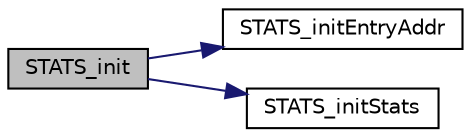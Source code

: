 digraph "STATS_init"
{
 // LATEX_PDF_SIZE
  edge [fontname="Helvetica",fontsize="10",labelfontname="Helvetica",labelfontsize="10"];
  node [fontname="Helvetica",fontsize="10",shape=record];
  rankdir="LR";
  Node1 [label="STATS_init",height=0.2,width=0.4,color="black", fillcolor="grey75", style="filled", fontcolor="black",tooltip=" "];
  Node1 -> Node2 [color="midnightblue",fontsize="10",style="solid"];
  Node2 [label="STATS_initEntryAddr",height=0.2,width=0.4,color="black", fillcolor="white", style="filled",URL="$stats_8c.html#a5010c6fd4793e2b469cade2608651f84",tooltip=" "];
  Node1 -> Node3 [color="midnightblue",fontsize="10",style="solid"];
  Node3 [label="STATS_initStats",height=0.2,width=0.4,color="black", fillcolor="white", style="filled",URL="$stats_8h.html#a5f1235dcef71d504c7d0eda4f803086b",tooltip=" "];
}
